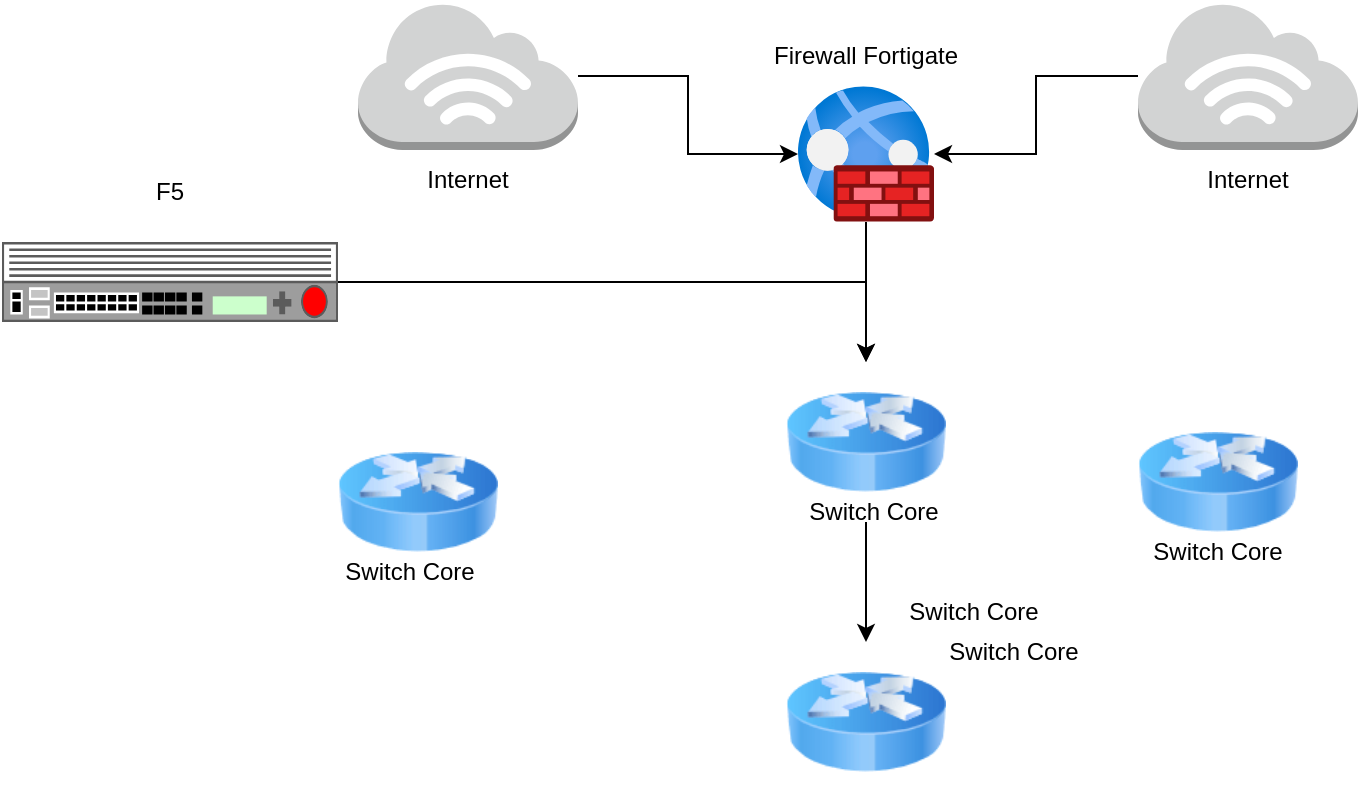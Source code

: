 <mxfile version="22.0.4" type="github">
  <diagram name="Página-1" id="9tAOP30OlYWil3FMNe02">
    <mxGraphModel dx="1120" dy="2132" grid="1" gridSize="10" guides="1" tooltips="1" connect="1" arrows="1" fold="1" page="1" pageScale="1" pageWidth="1169" pageHeight="827" math="0" shadow="0">
      <root>
        <mxCell id="0" />
        <mxCell id="1" parent="0" />
        <mxCell id="2fEGtuGKA0dDOJMrhrad-13" style="edgeStyle=orthogonalEdgeStyle;rounded=0;orthogonalLoop=1;jettySize=auto;html=1;" edge="1" parent="1" source="CN2Vb05HVUa8N6CticsA-1" target="2fEGtuGKA0dDOJMrhrad-6">
          <mxGeometry relative="1" as="geometry" />
        </mxCell>
        <mxCell id="CN2Vb05HVUa8N6CticsA-1" value="" style="image;aspect=fixed;html=1;points=[];align=center;fontSize=12;image=img/lib/azure2/networking/Web_Application_Firewall_Policies_WAF.svg;" parent="1" vertex="1">
          <mxGeometry x="510" y="-1598" width="68" height="68" as="geometry" />
        </mxCell>
        <mxCell id="2fEGtuGKA0dDOJMrhrad-5" style="edgeStyle=orthogonalEdgeStyle;rounded=0;orthogonalLoop=1;jettySize=auto;html=1;" edge="1" parent="1" source="2fEGtuGKA0dDOJMrhrad-1" target="CN2Vb05HVUa8N6CticsA-1">
          <mxGeometry relative="1" as="geometry" />
        </mxCell>
        <mxCell id="2fEGtuGKA0dDOJMrhrad-1" value="" style="outlineConnect=0;dashed=0;verticalLabelPosition=bottom;verticalAlign=top;align=center;html=1;shape=mxgraph.aws3.internet_3;fillColor=#D2D3D3;gradientColor=none;" vertex="1" parent="1">
          <mxGeometry x="680" y="-1640" width="110" height="74" as="geometry" />
        </mxCell>
        <mxCell id="2fEGtuGKA0dDOJMrhrad-4" style="edgeStyle=orthogonalEdgeStyle;rounded=0;orthogonalLoop=1;jettySize=auto;html=1;" edge="1" parent="1" source="2fEGtuGKA0dDOJMrhrad-3" target="CN2Vb05HVUa8N6CticsA-1">
          <mxGeometry relative="1" as="geometry" />
        </mxCell>
        <mxCell id="2fEGtuGKA0dDOJMrhrad-3" value="" style="outlineConnect=0;dashed=0;verticalLabelPosition=bottom;verticalAlign=top;align=center;html=1;shape=mxgraph.aws3.internet_3;fillColor=#D2D3D3;gradientColor=none;" vertex="1" parent="1">
          <mxGeometry x="290" y="-1640" width="110" height="74" as="geometry" />
        </mxCell>
        <mxCell id="2fEGtuGKA0dDOJMrhrad-12" style="edgeStyle=orthogonalEdgeStyle;rounded=0;orthogonalLoop=1;jettySize=auto;html=1;" edge="1" parent="1" source="2fEGtuGKA0dDOJMrhrad-6" target="2fEGtuGKA0dDOJMrhrad-9">
          <mxGeometry relative="1" as="geometry" />
        </mxCell>
        <mxCell id="2fEGtuGKA0dDOJMrhrad-6" value="" style="image;html=1;image=img/lib/clip_art/networking/Router_Icon_128x128.png" vertex="1" parent="1">
          <mxGeometry x="504" y="-1460" width="80" height="80" as="geometry" />
        </mxCell>
        <mxCell id="2fEGtuGKA0dDOJMrhrad-7" value="" style="image;html=1;image=img/lib/clip_art/networking/Router_Icon_128x128.png" vertex="1" parent="1">
          <mxGeometry x="280" y="-1430" width="80" height="80" as="geometry" />
        </mxCell>
        <mxCell id="2fEGtuGKA0dDOJMrhrad-8" value="" style="image;html=1;image=img/lib/clip_art/networking/Router_Icon_128x128.png" vertex="1" parent="1">
          <mxGeometry x="680" y="-1440" width="80" height="80" as="geometry" />
        </mxCell>
        <mxCell id="2fEGtuGKA0dDOJMrhrad-9" value="" style="image;html=1;image=img/lib/clip_art/networking/Router_Icon_128x128.png" vertex="1" parent="1">
          <mxGeometry x="504" y="-1320" width="80" height="80" as="geometry" />
        </mxCell>
        <mxCell id="2fEGtuGKA0dDOJMrhrad-11" value="Switch Core" style="text;html=1;strokeColor=none;fillColor=none;align=center;verticalAlign=middle;whiteSpace=wrap;rounded=0;" vertex="1" parent="1">
          <mxGeometry x="512" y="-1400" width="72" height="30" as="geometry" />
        </mxCell>
        <mxCell id="2fEGtuGKA0dDOJMrhrad-14" value="Switch Core" style="text;html=1;strokeColor=none;fillColor=none;align=center;verticalAlign=middle;whiteSpace=wrap;rounded=0;" vertex="1" parent="1">
          <mxGeometry x="280" y="-1370" width="72" height="30" as="geometry" />
        </mxCell>
        <mxCell id="2fEGtuGKA0dDOJMrhrad-15" value="Internet" style="text;html=1;strokeColor=none;fillColor=none;align=center;verticalAlign=middle;whiteSpace=wrap;rounded=0;" vertex="1" parent="1">
          <mxGeometry x="309" y="-1566" width="72" height="30" as="geometry" />
        </mxCell>
        <mxCell id="2fEGtuGKA0dDOJMrhrad-16" value="Internet" style="text;html=1;strokeColor=none;fillColor=none;align=center;verticalAlign=middle;whiteSpace=wrap;rounded=0;" vertex="1" parent="1">
          <mxGeometry x="699" y="-1566" width="72" height="30" as="geometry" />
        </mxCell>
        <mxCell id="2fEGtuGKA0dDOJMrhrad-17" value="Switch Core" style="text;html=1;strokeColor=none;fillColor=none;align=center;verticalAlign=middle;whiteSpace=wrap;rounded=0;" vertex="1" parent="1">
          <mxGeometry x="684" y="-1380" width="72" height="30" as="geometry" />
        </mxCell>
        <mxCell id="2fEGtuGKA0dDOJMrhrad-18" value="Switch Core" style="text;html=1;strokeColor=none;fillColor=none;align=center;verticalAlign=middle;whiteSpace=wrap;rounded=0;" vertex="1" parent="1">
          <mxGeometry x="562" y="-1350" width="72" height="30" as="geometry" />
        </mxCell>
        <mxCell id="2fEGtuGKA0dDOJMrhrad-19" value="F5" style="text;html=1;strokeColor=none;fillColor=none;align=center;verticalAlign=middle;whiteSpace=wrap;rounded=0;" vertex="1" parent="1">
          <mxGeometry x="160" y="-1560" width="72" height="30" as="geometry" />
        </mxCell>
        <mxCell id="2fEGtuGKA0dDOJMrhrad-20" value="Switch Core" style="text;html=1;strokeColor=none;fillColor=none;align=center;verticalAlign=middle;whiteSpace=wrap;rounded=0;" vertex="1" parent="1">
          <mxGeometry x="582" y="-1330" width="72" height="30" as="geometry" />
        </mxCell>
        <mxCell id="2fEGtuGKA0dDOJMrhrad-21" value="Firewall Fortigate" style="text;html=1;strokeColor=none;fillColor=none;align=center;verticalAlign=middle;whiteSpace=wrap;rounded=0;" vertex="1" parent="1">
          <mxGeometry x="496" y="-1628" width="96" height="30" as="geometry" />
        </mxCell>
        <mxCell id="2fEGtuGKA0dDOJMrhrad-24" style="edgeStyle=orthogonalEdgeStyle;rounded=0;orthogonalLoop=1;jettySize=auto;html=1;" edge="1" parent="1" source="2fEGtuGKA0dDOJMrhrad-22" target="2fEGtuGKA0dDOJMrhrad-6">
          <mxGeometry relative="1" as="geometry">
            <Array as="points">
              <mxPoint x="544" y="-1500" />
            </Array>
          </mxGeometry>
        </mxCell>
        <mxCell id="2fEGtuGKA0dDOJMrhrad-22" value="" style="strokeColor=#666666;html=1;labelPosition=right;align=left;spacingLeft=15;shadow=0;dashed=0;outlineConnect=0;shape=mxgraph.rack.f5.big_ip_89x0;" vertex="1" parent="1">
          <mxGeometry x="112" y="-1520" width="168" height="40" as="geometry" />
        </mxCell>
      </root>
    </mxGraphModel>
  </diagram>
</mxfile>
